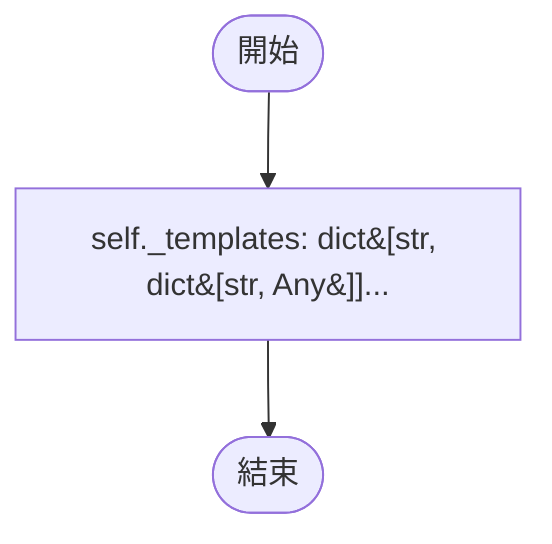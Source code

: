 flowchart TB
    n1([開始])
    n2([結束])
    n3[self._templates: dict&#91;str, dict&#91;str, Any&#93;&#93...]
    n1 --> n3
    n3 --> n2